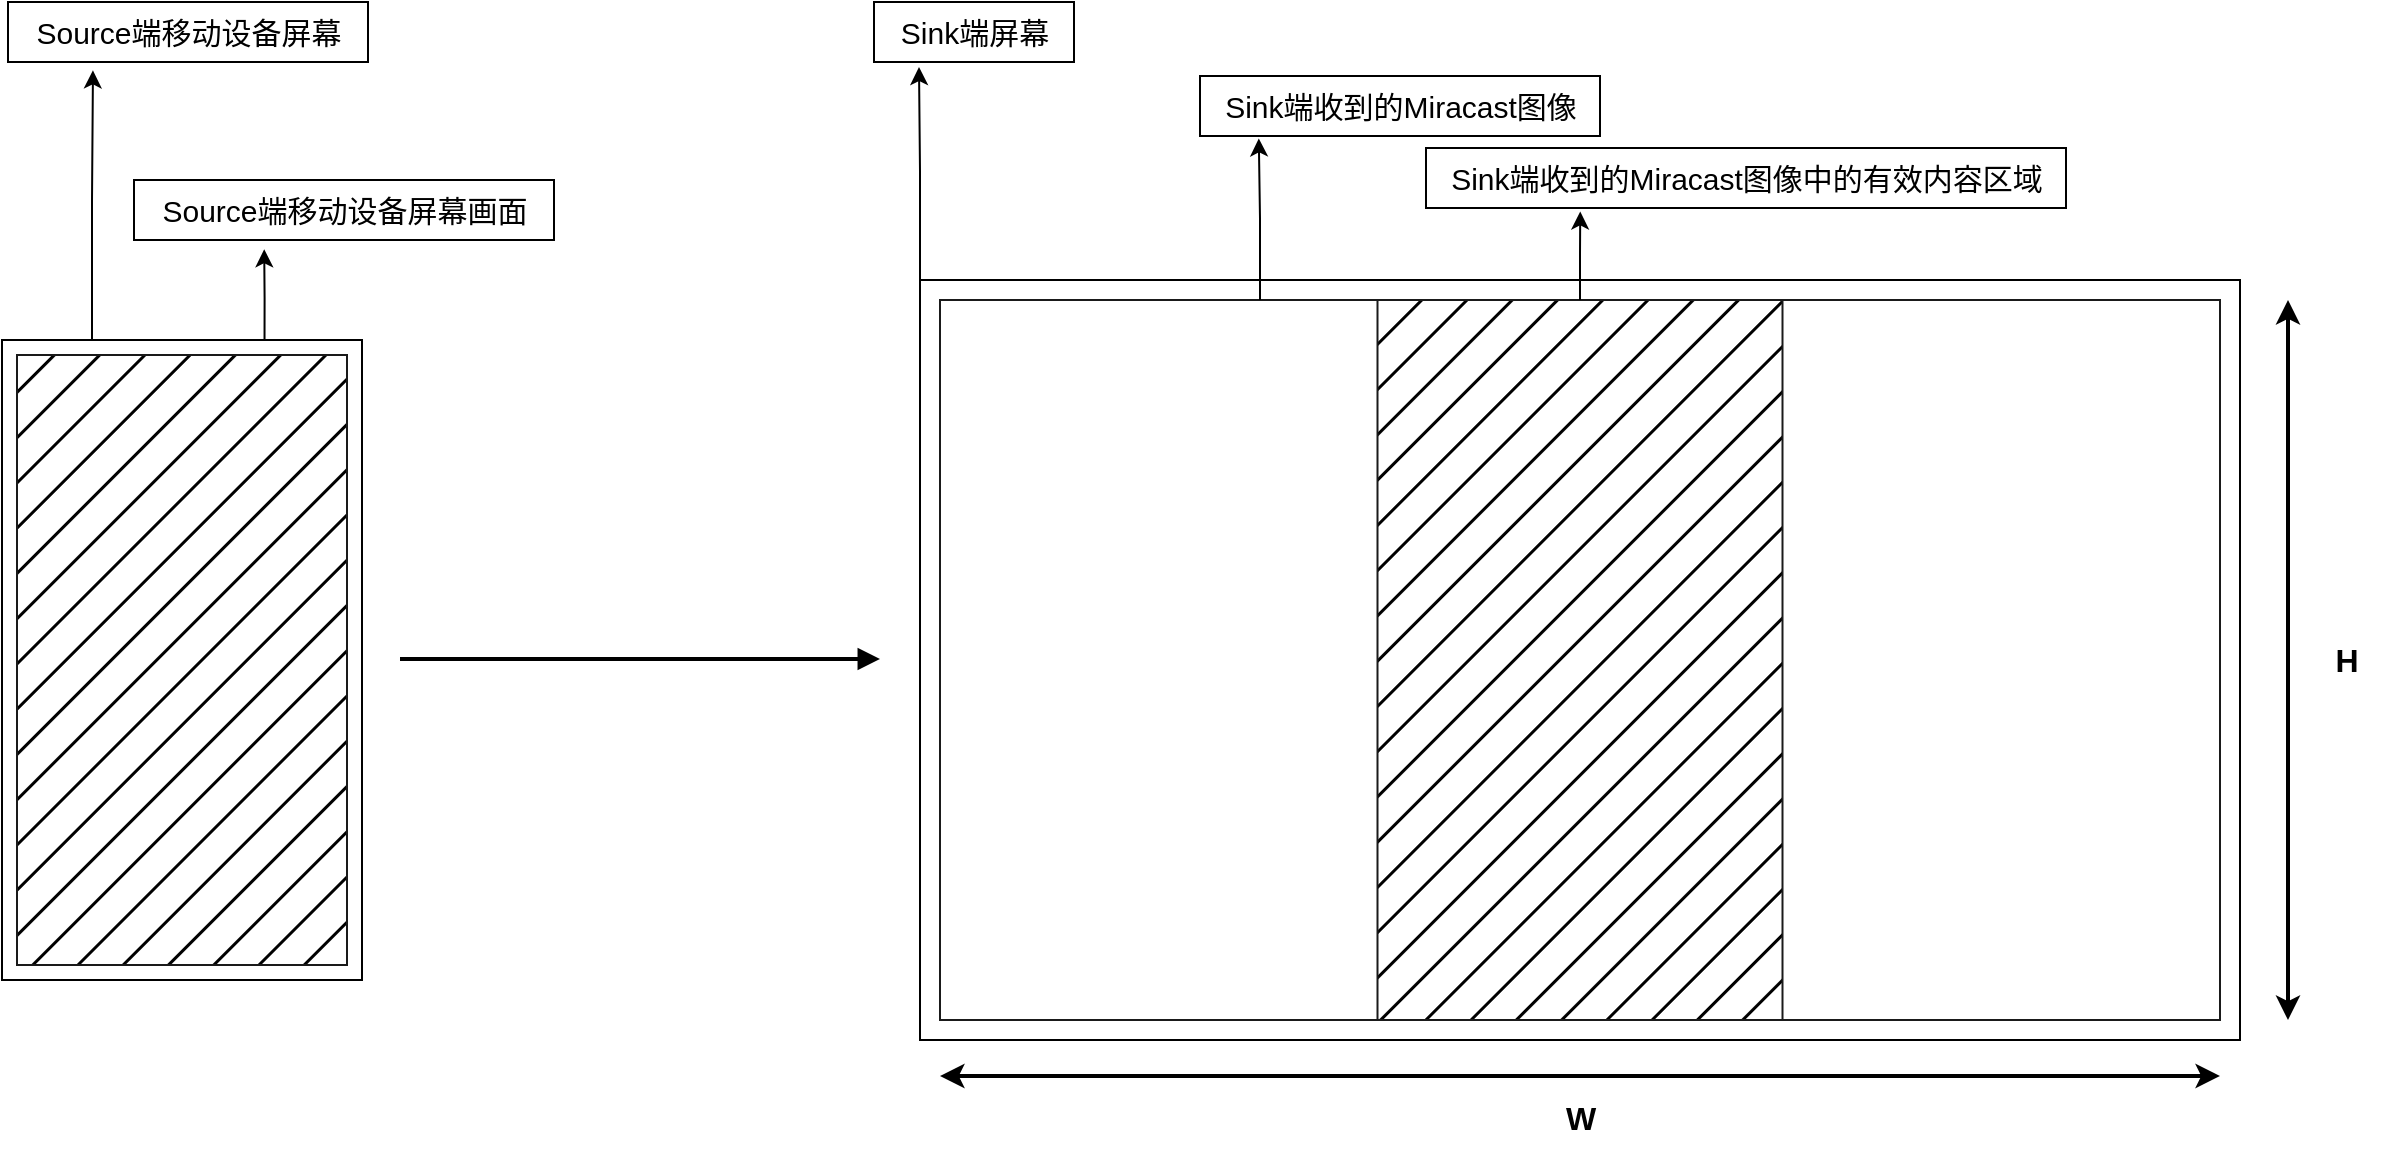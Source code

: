 <mxfile version="20.4.0" type="github">
  <diagram id="6QDKSPnrTSgEelVW4R3N" name="第 1 页">
    <mxGraphModel dx="1497" dy="1948" grid="1" gridSize="10" guides="1" tooltips="1" connect="1" arrows="1" fold="1" page="1" pageScale="1" pageWidth="827" pageHeight="1169" math="0" shadow="0">
      <root>
        <mxCell id="0" />
        <mxCell id="1" parent="0" />
        <mxCell id="wRb3nrnMmlGAktsx-6lQ-1" value="" style="rounded=0;whiteSpace=wrap;html=1;fillColor=none;" vertex="1" parent="1">
          <mxGeometry x="520" y="-10" width="660" height="380" as="geometry" />
        </mxCell>
        <mxCell id="wRb3nrnMmlGAktsx-6lQ-2" value="" style="group" vertex="1" connectable="0" parent="1">
          <mxGeometry x="520" y="-10" width="660" height="380" as="geometry" />
        </mxCell>
        <mxCell id="DnedYTSctudwAIyVeCfP-8" value="" style="rounded=0;whiteSpace=wrap;html=1;fillStyle=hatch;strokeColor=#1A1A1A;fillColor=none;gradientColor=none;" parent="wRb3nrnMmlGAktsx-6lQ-2" vertex="1">
          <mxGeometry x="10" y="10" width="640" height="360" as="geometry" />
        </mxCell>
        <mxCell id="DnedYTSctudwAIyVeCfP-10" value="" style="rounded=0;whiteSpace=wrap;html=1;fillStyle=hatch;strokeColor=#1A1A1A;fillColor=#000000;gradientColor=none;" parent="wRb3nrnMmlGAktsx-6lQ-2" vertex="1">
          <mxGeometry x="228.75" y="10" width="202.5" height="360" as="geometry" />
        </mxCell>
        <mxCell id="DnedYTSctudwAIyVeCfP-3" value="" style="group" parent="1" vertex="1" connectable="0">
          <mxGeometry x="61" y="20" width="180" height="320" as="geometry" />
        </mxCell>
        <mxCell id="DnedYTSctudwAIyVeCfP-1" value="" style="rounded=0;whiteSpace=wrap;html=1;" parent="DnedYTSctudwAIyVeCfP-3" vertex="1">
          <mxGeometry width="180" height="320" as="geometry" />
        </mxCell>
        <mxCell id="DnedYTSctudwAIyVeCfP-2" value="" style="rounded=0;whiteSpace=wrap;html=1;fillColor=#000000;fillStyle=hatch;gradientColor=none;strokeColor=#1A1A1A;" parent="DnedYTSctudwAIyVeCfP-3" vertex="1">
          <mxGeometry x="7.5" y="7.5" width="165" height="305" as="geometry" />
        </mxCell>
        <mxCell id="DnedYTSctudwAIyVeCfP-7" value="" style="endArrow=block;html=1;rounded=0;strokeWidth=2;endFill=1;" parent="1" edge="1">
          <mxGeometry width="50" height="50" relative="1" as="geometry">
            <mxPoint x="260" y="179.5" as="sourcePoint" />
            <mxPoint x="500" y="179.5" as="targetPoint" />
          </mxGeometry>
        </mxCell>
        <mxCell id="DnedYTSctudwAIyVeCfP-11" value="" style="endArrow=classic;startArrow=classic;html=1;rounded=0;strokeWidth=2;" parent="1" edge="1">
          <mxGeometry width="50" height="50" relative="1" as="geometry">
            <mxPoint x="530" y="388" as="sourcePoint" />
            <mxPoint x="1170" y="388" as="targetPoint" />
          </mxGeometry>
        </mxCell>
        <mxCell id="DnedYTSctudwAIyVeCfP-12" value="" style="endArrow=classic;startArrow=classic;html=1;rounded=0;strokeWidth=2;" parent="1" edge="1">
          <mxGeometry width="50" height="50" relative="1" as="geometry">
            <mxPoint x="1204" y="360" as="sourcePoint" />
            <mxPoint x="1204" as="targetPoint" />
          </mxGeometry>
        </mxCell>
        <mxCell id="DnedYTSctudwAIyVeCfP-13" value="W" style="text;html=1;resizable=0;autosize=1;align=center;verticalAlign=middle;points=[];fillColor=none;strokeColor=none;rounded=0;fillStyle=hatch;fontStyle=1;fontSize=16;" parent="1" vertex="1">
          <mxGeometry x="830" y="394" width="40" height="30" as="geometry" />
        </mxCell>
        <mxCell id="DnedYTSctudwAIyVeCfP-14" value="H" style="text;html=1;resizable=0;autosize=1;align=center;verticalAlign=middle;points=[];fillColor=none;strokeColor=none;rounded=0;fillStyle=hatch;fontStyle=1;fontSize=16;" parent="1" vertex="1">
          <mxGeometry x="1213" y="165" width="40" height="30" as="geometry" />
        </mxCell>
        <mxCell id="wRb3nrnMmlGAktsx-6lQ-5" style="edgeStyle=orthogonalEdgeStyle;rounded=0;orthogonalLoop=1;jettySize=auto;html=1;exitX=0.25;exitY=0;exitDx=0;exitDy=0;entryX=0.236;entryY=1.139;entryDx=0;entryDy=0;entryPerimeter=0;" edge="1" parent="1" source="DnedYTSctudwAIyVeCfP-1" target="wRb3nrnMmlGAktsx-6lQ-31">
          <mxGeometry relative="1" as="geometry">
            <mxPoint x="106.158" y="-70" as="targetPoint" />
          </mxGeometry>
        </mxCell>
        <mxCell id="wRb3nrnMmlGAktsx-6lQ-7" style="edgeStyle=orthogonalEdgeStyle;rounded=0;orthogonalLoop=1;jettySize=auto;html=1;exitX=0.75;exitY=0;exitDx=0;exitDy=0;fontSize=15;entryX=0.31;entryY=1.154;entryDx=0;entryDy=0;entryPerimeter=0;" edge="1" parent="1" source="DnedYTSctudwAIyVeCfP-2" target="wRb3nrnMmlGAktsx-6lQ-22">
          <mxGeometry relative="1" as="geometry">
            <mxPoint x="230" y="-10" as="targetPoint" />
          </mxGeometry>
        </mxCell>
        <mxCell id="wRb3nrnMmlGAktsx-6lQ-10" style="edgeStyle=orthogonalEdgeStyle;rounded=0;orthogonalLoop=1;jettySize=auto;html=1;exitX=0;exitY=0;exitDx=0;exitDy=0;fontSize=15;entryX=0.225;entryY=1.084;entryDx=0;entryDy=0;entryPerimeter=0;" edge="1" parent="1" source="wRb3nrnMmlGAktsx-6lQ-1" target="wRb3nrnMmlGAktsx-6lQ-11">
          <mxGeometry relative="1" as="geometry">
            <mxPoint x="519.842" y="-90" as="targetPoint" />
          </mxGeometry>
        </mxCell>
        <mxCell id="wRb3nrnMmlGAktsx-6lQ-11" value="Sink端屏幕" style="text;html=1;align=center;verticalAlign=middle;resizable=0;points=[];autosize=1;strokeColor=default;fillColor=none;fontSize=15;" vertex="1" parent="1">
          <mxGeometry x="497" y="-149" width="100" height="30" as="geometry" />
        </mxCell>
        <mxCell id="wRb3nrnMmlGAktsx-6lQ-13" style="edgeStyle=orthogonalEdgeStyle;rounded=0;orthogonalLoop=1;jettySize=auto;html=1;exitX=0.25;exitY=0;exitDx=0;exitDy=0;fontSize=15;entryX=0.147;entryY=1.04;entryDx=0;entryDy=0;entryPerimeter=0;" edge="1" parent="1" source="DnedYTSctudwAIyVeCfP-8" target="wRb3nrnMmlGAktsx-6lQ-14">
          <mxGeometry relative="1" as="geometry">
            <mxPoint x="690.368" y="-50" as="targetPoint" />
          </mxGeometry>
        </mxCell>
        <mxCell id="wRb3nrnMmlGAktsx-6lQ-14" value="Sink端收到的Miracast图像" style="text;html=1;align=center;verticalAlign=middle;resizable=0;points=[];autosize=1;strokeColor=default;fillColor=none;fontSize=15;" vertex="1" parent="1">
          <mxGeometry x="660" y="-112" width="200" height="30" as="geometry" />
        </mxCell>
        <mxCell id="wRb3nrnMmlGAktsx-6lQ-15" style="edgeStyle=orthogonalEdgeStyle;rounded=0;orthogonalLoop=1;jettySize=auto;html=1;exitX=0.5;exitY=0;exitDx=0;exitDy=0;fontSize=15;entryX=0.241;entryY=1.058;entryDx=0;entryDy=0;entryPerimeter=0;" edge="1" parent="1" source="DnedYTSctudwAIyVeCfP-10" target="wRb3nrnMmlGAktsx-6lQ-16">
          <mxGeometry relative="1" as="geometry">
            <mxPoint x="850.368" y="-40" as="targetPoint" />
          </mxGeometry>
        </mxCell>
        <mxCell id="wRb3nrnMmlGAktsx-6lQ-16" value="Sink端收到的Miracast图像中的有效内容区域" style="text;html=1;align=center;verticalAlign=middle;resizable=0;points=[];autosize=1;strokeColor=default;fillColor=none;fontSize=15;" vertex="1" parent="1">
          <mxGeometry x="773" y="-76" width="320" height="30" as="geometry" />
        </mxCell>
        <mxCell id="wRb3nrnMmlGAktsx-6lQ-19" value="" style="group" vertex="1" connectable="0" parent="1">
          <mxGeometry x="61" y="20" width="180" height="320" as="geometry" />
        </mxCell>
        <mxCell id="wRb3nrnMmlGAktsx-6lQ-20" value="" style="rounded=0;whiteSpace=wrap;html=1;" vertex="1" parent="wRb3nrnMmlGAktsx-6lQ-19">
          <mxGeometry width="180" height="320" as="geometry" />
        </mxCell>
        <mxCell id="wRb3nrnMmlGAktsx-6lQ-21" value="" style="rounded=0;whiteSpace=wrap;html=1;fillColor=#000000;fillStyle=hatch;gradientColor=none;strokeColor=#1A1A1A;" vertex="1" parent="wRb3nrnMmlGAktsx-6lQ-19">
          <mxGeometry x="7.5" y="7.5" width="165" height="305" as="geometry" />
        </mxCell>
        <mxCell id="wRb3nrnMmlGAktsx-6lQ-22" value="Source端移动设备屏幕画面" style="text;html=1;align=center;verticalAlign=middle;resizable=0;points=[];autosize=1;strokeColor=default;fillColor=none;fontSize=15;" vertex="1" parent="1">
          <mxGeometry x="127" y="-60" width="210" height="30" as="geometry" />
        </mxCell>
        <mxCell id="wRb3nrnMmlGAktsx-6lQ-31" value="Source端移动设备屏幕" style="text;html=1;align=center;verticalAlign=middle;resizable=0;points=[];autosize=1;strokeColor=default;fillColor=none;fontSize=15;" vertex="1" parent="1">
          <mxGeometry x="64" y="-149" width="180" height="30" as="geometry" />
        </mxCell>
      </root>
    </mxGraphModel>
  </diagram>
</mxfile>
